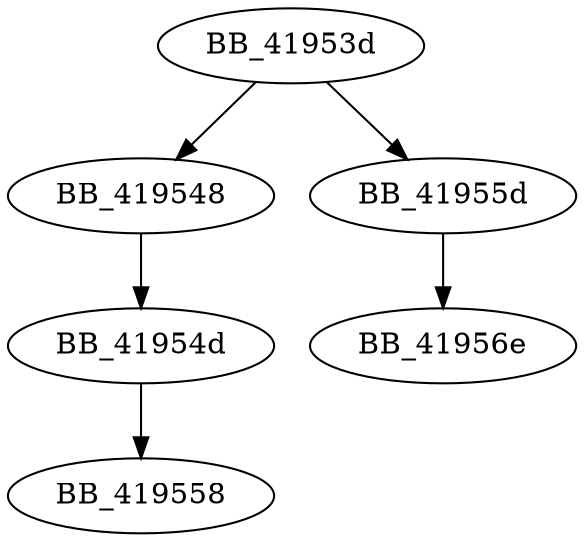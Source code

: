DiGraph __msize{
BB_41953d->BB_419548
BB_41953d->BB_41955d
BB_419548->BB_41954d
BB_41954d->BB_419558
BB_41955d->BB_41956e
}
